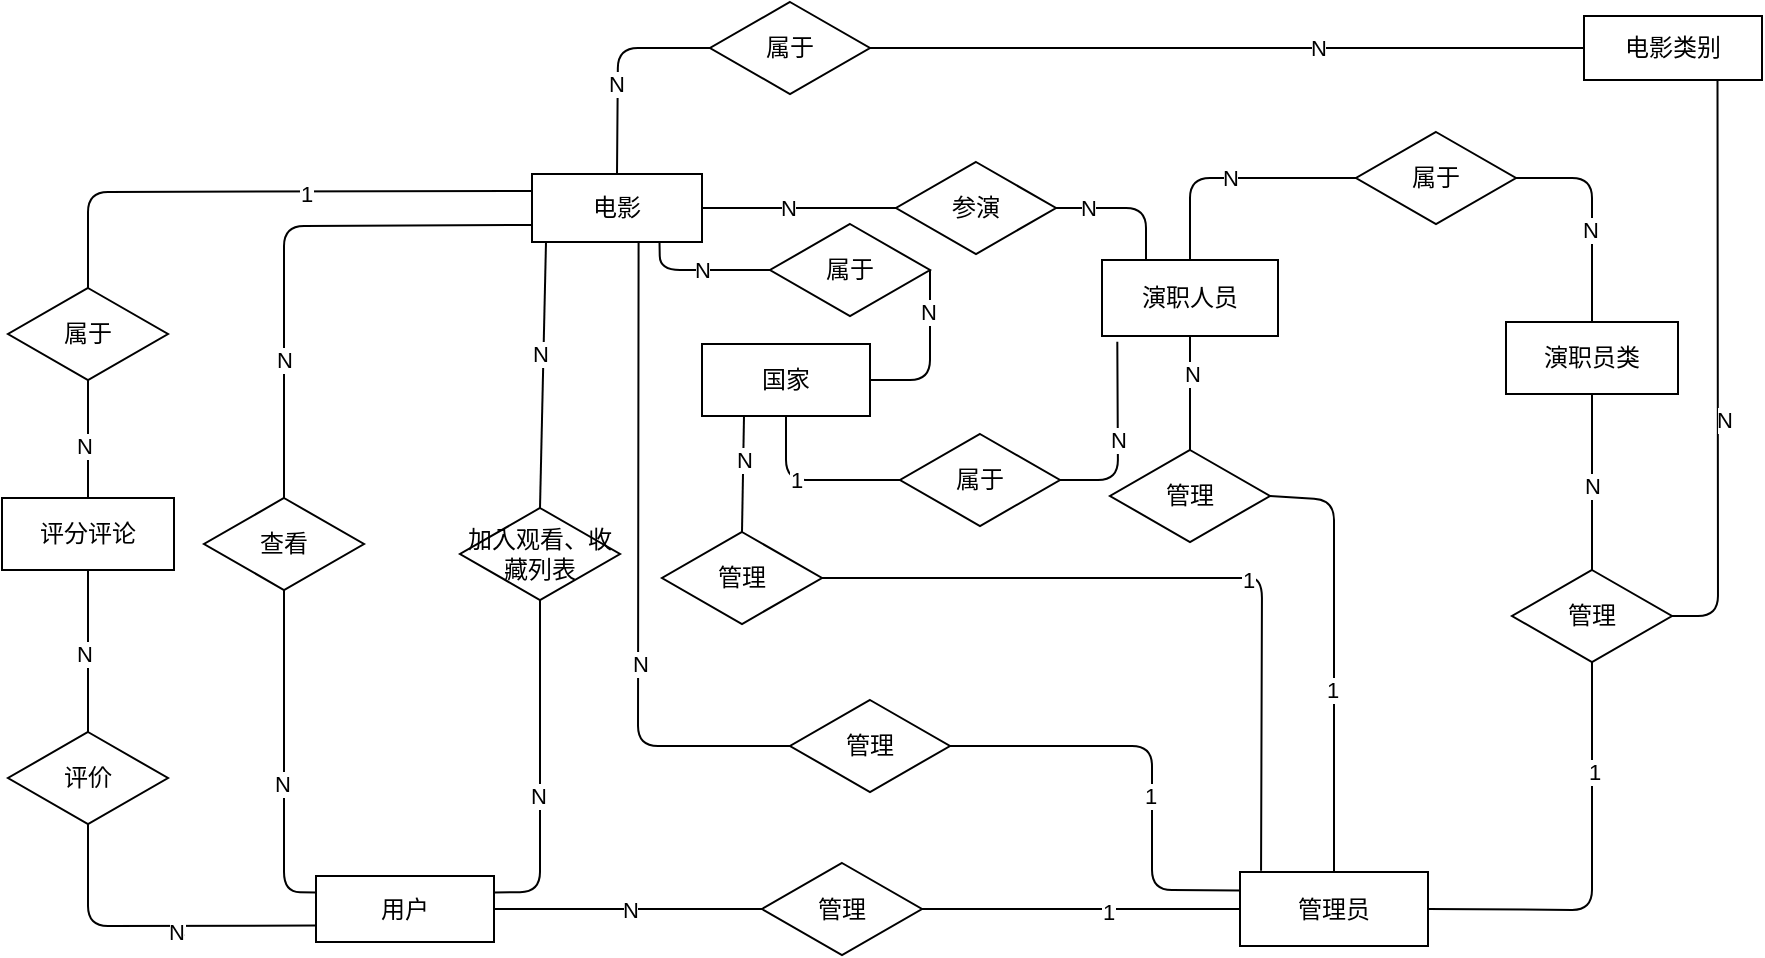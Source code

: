 <mxfile version="14.7.0" type="github">
  <diagram id="ZiRw5hhcfz6iniJ0ADSh" name="Page-1">
    <mxGraphModel dx="2141" dy="715" grid="0" gridSize="10" guides="1" tooltips="1" connect="1" arrows="1" fold="1" page="1" pageScale="1" pageWidth="827" pageHeight="1169" math="0" shadow="0">
      <root>
        <mxCell id="0" />
        <mxCell id="1" parent="0" />
        <mxCell id="UpRpD-XvQ8VQ6zS4yWOL-1" value="电影" style="rounded=0;whiteSpace=wrap;html=1;" vertex="1" parent="1">
          <mxGeometry x="207" y="276" width="85" height="34" as="geometry" />
        </mxCell>
        <mxCell id="UpRpD-XvQ8VQ6zS4yWOL-2" value="演职人员" style="whiteSpace=wrap;html=1;" vertex="1" parent="1">
          <mxGeometry x="492" y="319" width="88" height="38" as="geometry" />
        </mxCell>
        <mxCell id="UpRpD-XvQ8VQ6zS4yWOL-3" value="国家" style="whiteSpace=wrap;html=1;" vertex="1" parent="1">
          <mxGeometry x="292" y="361" width="84" height="36" as="geometry" />
        </mxCell>
        <mxCell id="UpRpD-XvQ8VQ6zS4yWOL-4" value="演职员类" style="whiteSpace=wrap;html=1;" vertex="1" parent="1">
          <mxGeometry x="694" y="350" width="86" height="36" as="geometry" />
        </mxCell>
        <mxCell id="UpRpD-XvQ8VQ6zS4yWOL-5" value="管理员" style="whiteSpace=wrap;html=1;" vertex="1" parent="1">
          <mxGeometry x="561" y="625" width="94" height="37" as="geometry" />
        </mxCell>
        <mxCell id="UpRpD-XvQ8VQ6zS4yWOL-6" value="用户" style="whiteSpace=wrap;html=1;" vertex="1" parent="1">
          <mxGeometry x="99" y="627" width="89" height="33" as="geometry" />
        </mxCell>
        <mxCell id="UpRpD-XvQ8VQ6zS4yWOL-7" value="评分评论" style="whiteSpace=wrap;html=1;" vertex="1" parent="1">
          <mxGeometry x="-58" y="438" width="86" height="36" as="geometry" />
        </mxCell>
        <mxCell id="UpRpD-XvQ8VQ6zS4yWOL-8" value="管理" style="rhombus;whiteSpace=wrap;html=1;" vertex="1" parent="1">
          <mxGeometry x="322" y="620.5" width="80" height="46" as="geometry" />
        </mxCell>
        <mxCell id="UpRpD-XvQ8VQ6zS4yWOL-9" value="" style="endArrow=none;html=1;entryX=1;entryY=0.5;entryDx=0;entryDy=0;exitX=0;exitY=0.5;exitDx=0;exitDy=0;" edge="1" parent="1" source="UpRpD-XvQ8VQ6zS4yWOL-8" target="UpRpD-XvQ8VQ6zS4yWOL-6">
          <mxGeometry width="50" height="50" relative="1" as="geometry">
            <mxPoint x="322" y="644" as="sourcePoint" />
            <mxPoint x="379" y="593" as="targetPoint" />
          </mxGeometry>
        </mxCell>
        <mxCell id="UpRpD-XvQ8VQ6zS4yWOL-11" value="N" style="edgeLabel;html=1;align=center;verticalAlign=middle;resizable=0;points=[];" vertex="1" connectable="0" parent="UpRpD-XvQ8VQ6zS4yWOL-9">
          <mxGeometry x="-0.391" y="1" relative="1" as="geometry">
            <mxPoint x="-25" y="-1" as="offset" />
          </mxGeometry>
        </mxCell>
        <mxCell id="UpRpD-XvQ8VQ6zS4yWOL-10" value="" style="endArrow=none;html=1;entryX=1;entryY=0.5;entryDx=0;entryDy=0;exitX=0;exitY=0.5;exitDx=0;exitDy=0;" edge="1" parent="1" source="UpRpD-XvQ8VQ6zS4yWOL-5" target="UpRpD-XvQ8VQ6zS4yWOL-8">
          <mxGeometry width="50" height="50" relative="1" as="geometry">
            <mxPoint x="541" y="652" as="sourcePoint" />
            <mxPoint x="407" y="652" as="targetPoint" />
          </mxGeometry>
        </mxCell>
        <mxCell id="UpRpD-XvQ8VQ6zS4yWOL-12" value="1" style="edgeLabel;html=1;align=center;verticalAlign=middle;resizable=0;points=[];" vertex="1" connectable="0" parent="UpRpD-XvQ8VQ6zS4yWOL-10">
          <mxGeometry x="-0.161" y="1" relative="1" as="geometry">
            <mxPoint as="offset" />
          </mxGeometry>
        </mxCell>
        <mxCell id="UpRpD-XvQ8VQ6zS4yWOL-13" value="管理" style="rhombus;whiteSpace=wrap;html=1;" vertex="1" parent="1">
          <mxGeometry x="336" y="539" width="80" height="46" as="geometry" />
        </mxCell>
        <mxCell id="UpRpD-XvQ8VQ6zS4yWOL-14" value="" style="endArrow=none;html=1;entryX=0.627;entryY=0.986;entryDx=0;entryDy=0;exitX=0;exitY=0.5;exitDx=0;exitDy=0;entryPerimeter=0;" edge="1" parent="1" source="UpRpD-XvQ8VQ6zS4yWOL-13" target="UpRpD-XvQ8VQ6zS4yWOL-1">
          <mxGeometry width="50" height="50" relative="1" as="geometry">
            <mxPoint x="529.5" y="509.5" as="sourcePoint" />
            <mxPoint x="320" y="497.0" as="targetPoint" />
            <Array as="points">
              <mxPoint x="260" y="562" />
            </Array>
          </mxGeometry>
        </mxCell>
        <mxCell id="UpRpD-XvQ8VQ6zS4yWOL-54" value="N" style="edgeLabel;html=1;align=center;verticalAlign=middle;resizable=0;points=[];" vertex="1" connectable="0" parent="UpRpD-XvQ8VQ6zS4yWOL-14">
          <mxGeometry x="-0.285" y="-1" relative="1" as="geometry">
            <mxPoint as="offset" />
          </mxGeometry>
        </mxCell>
        <mxCell id="UpRpD-XvQ8VQ6zS4yWOL-16" value="" style="endArrow=none;html=1;entryX=1;entryY=0.5;entryDx=0;entryDy=0;exitX=0;exitY=0.25;exitDx=0;exitDy=0;" edge="1" parent="1" target="UpRpD-XvQ8VQ6zS4yWOL-13" source="UpRpD-XvQ8VQ6zS4yWOL-5">
          <mxGeometry width="50" height="50" relative="1" as="geometry">
            <mxPoint x="768.5" y="509" as="sourcePoint" />
            <mxPoint x="614.5" y="517.5" as="targetPoint" />
            <Array as="points">
              <mxPoint x="517" y="634" />
              <mxPoint x="517" y="562" />
            </Array>
          </mxGeometry>
        </mxCell>
        <mxCell id="UpRpD-XvQ8VQ6zS4yWOL-17" value="1" style="edgeLabel;html=1;align=center;verticalAlign=middle;resizable=0;points=[];" vertex="1" connectable="0" parent="UpRpD-XvQ8VQ6zS4yWOL-16">
          <mxGeometry x="-0.161" y="1" relative="1" as="geometry">
            <mxPoint as="offset" />
          </mxGeometry>
        </mxCell>
        <mxCell id="UpRpD-XvQ8VQ6zS4yWOL-18" value="管理" style="rhombus;whiteSpace=wrap;html=1;" vertex="1" parent="1">
          <mxGeometry x="697" y="474" width="80" height="46" as="geometry" />
        </mxCell>
        <mxCell id="UpRpD-XvQ8VQ6zS4yWOL-19" value="" style="endArrow=none;html=1;exitX=0.5;exitY=0;exitDx=0;exitDy=0;entryX=0.5;entryY=1;entryDx=0;entryDy=0;" edge="1" parent="1" source="UpRpD-XvQ8VQ6zS4yWOL-18" target="UpRpD-XvQ8VQ6zS4yWOL-4">
          <mxGeometry width="50" height="50" relative="1" as="geometry">
            <mxPoint x="594" y="465.5" as="sourcePoint" />
            <mxPoint x="716" y="391" as="targetPoint" />
          </mxGeometry>
        </mxCell>
        <mxCell id="UpRpD-XvQ8VQ6zS4yWOL-23" value="N" style="edgeLabel;html=1;align=center;verticalAlign=middle;resizable=0;points=[];" vertex="1" connectable="0" parent="UpRpD-XvQ8VQ6zS4yWOL-19">
          <mxGeometry x="-0.05" relative="1" as="geometry">
            <mxPoint as="offset" />
          </mxGeometry>
        </mxCell>
        <mxCell id="UpRpD-XvQ8VQ6zS4yWOL-21" value="" style="endArrow=none;html=1;entryX=0.5;entryY=1;entryDx=0;entryDy=0;exitX=1;exitY=0.5;exitDx=0;exitDy=0;" edge="1" parent="1" target="UpRpD-XvQ8VQ6zS4yWOL-18" source="UpRpD-XvQ8VQ6zS4yWOL-5">
          <mxGeometry width="50" height="50" relative="1" as="geometry">
            <mxPoint x="833" y="465" as="sourcePoint" />
            <mxPoint x="679" y="473.5" as="targetPoint" />
            <Array as="points">
              <mxPoint x="737" y="644" />
            </Array>
          </mxGeometry>
        </mxCell>
        <mxCell id="UpRpD-XvQ8VQ6zS4yWOL-73" value="1" style="edgeLabel;html=1;align=center;verticalAlign=middle;resizable=0;points=[];" vertex="1" connectable="0" parent="UpRpD-XvQ8VQ6zS4yWOL-21">
          <mxGeometry x="0.465" y="-1" relative="1" as="geometry">
            <mxPoint as="offset" />
          </mxGeometry>
        </mxCell>
        <mxCell id="UpRpD-XvQ8VQ6zS4yWOL-24" value="管理" style="rhombus;whiteSpace=wrap;html=1;" vertex="1" parent="1">
          <mxGeometry x="496" y="414" width="80" height="46" as="geometry" />
        </mxCell>
        <mxCell id="UpRpD-XvQ8VQ6zS4yWOL-25" value="" style="endArrow=none;html=1;entryX=0.5;entryY=1;entryDx=0;entryDy=0;exitX=0.5;exitY=0;exitDx=0;exitDy=0;" edge="1" parent="1" source="UpRpD-XvQ8VQ6zS4yWOL-24" target="UpRpD-XvQ8VQ6zS4yWOL-2">
          <mxGeometry width="50" height="50" relative="1" as="geometry">
            <mxPoint x="483.5" y="439" as="sourcePoint" />
            <mxPoint x="349.5" y="438.5" as="targetPoint" />
            <Array as="points" />
          </mxGeometry>
        </mxCell>
        <mxCell id="UpRpD-XvQ8VQ6zS4yWOL-29" value="N" style="edgeLabel;html=1;align=center;verticalAlign=middle;resizable=0;points=[];" vertex="1" connectable="0" parent="UpRpD-XvQ8VQ6zS4yWOL-25">
          <mxGeometry x="0.329" y="-1" relative="1" as="geometry">
            <mxPoint as="offset" />
          </mxGeometry>
        </mxCell>
        <mxCell id="UpRpD-XvQ8VQ6zS4yWOL-27" value="" style="endArrow=none;html=1;entryX=1;entryY=0.5;entryDx=0;entryDy=0;exitX=0.5;exitY=0;exitDx=0;exitDy=0;" edge="1" parent="1" target="UpRpD-XvQ8VQ6zS4yWOL-24" source="UpRpD-XvQ8VQ6zS4yWOL-5">
          <mxGeometry width="50" height="50" relative="1" as="geometry">
            <mxPoint x="692.0" y="620.5" as="sourcePoint" />
            <mxPoint x="568.5" y="447" as="targetPoint" />
            <Array as="points">
              <mxPoint x="608" y="439" />
            </Array>
          </mxGeometry>
        </mxCell>
        <mxCell id="UpRpD-XvQ8VQ6zS4yWOL-28" value="1" style="edgeLabel;html=1;align=center;verticalAlign=middle;resizable=0;points=[];" vertex="1" connectable="0" parent="UpRpD-XvQ8VQ6zS4yWOL-27">
          <mxGeometry x="-0.161" y="1" relative="1" as="geometry">
            <mxPoint as="offset" />
          </mxGeometry>
        </mxCell>
        <mxCell id="UpRpD-XvQ8VQ6zS4yWOL-30" value="管理" style="rhombus;whiteSpace=wrap;html=1;" vertex="1" parent="1">
          <mxGeometry x="272" y="455" width="80" height="46" as="geometry" />
        </mxCell>
        <mxCell id="UpRpD-XvQ8VQ6zS4yWOL-31" value="" style="endArrow=none;html=1;exitX=0.5;exitY=0;exitDx=0;exitDy=0;" edge="1" parent="1" source="UpRpD-XvQ8VQ6zS4yWOL-30">
          <mxGeometry width="50" height="50" relative="1" as="geometry">
            <mxPoint x="224" y="485" as="sourcePoint" />
            <mxPoint x="313" y="397" as="targetPoint" />
          </mxGeometry>
        </mxCell>
        <mxCell id="UpRpD-XvQ8VQ6zS4yWOL-104" value="N" style="edgeLabel;html=1;align=center;verticalAlign=middle;resizable=0;points=[];" vertex="1" connectable="0" parent="UpRpD-XvQ8VQ6zS4yWOL-31">
          <mxGeometry x="0.26" relative="1" as="geometry">
            <mxPoint as="offset" />
          </mxGeometry>
        </mxCell>
        <mxCell id="UpRpD-XvQ8VQ6zS4yWOL-41" value="" style="endArrow=none;html=1;entryX=1;entryY=0.5;entryDx=0;entryDy=0;exitX=0.112;exitY=-0.017;exitDx=0;exitDy=0;fontStyle=1;exitPerimeter=0;" edge="1" parent="1" source="UpRpD-XvQ8VQ6zS4yWOL-5" target="UpRpD-XvQ8VQ6zS4yWOL-30">
          <mxGeometry width="50" height="50" relative="1" as="geometry">
            <mxPoint x="437" y="579" as="sourcePoint" />
            <mxPoint x="434.0" y="469" as="targetPoint" />
            <Array as="points">
              <mxPoint x="572" y="478" />
              <mxPoint x="560" y="478" />
            </Array>
          </mxGeometry>
        </mxCell>
        <mxCell id="UpRpD-XvQ8VQ6zS4yWOL-42" value="1" style="edgeLabel;html=1;align=center;verticalAlign=middle;resizable=0;points=[];" vertex="1" connectable="0" parent="UpRpD-XvQ8VQ6zS4yWOL-41">
          <mxGeometry x="-0.161" y="1" relative="1" as="geometry">
            <mxPoint as="offset" />
          </mxGeometry>
        </mxCell>
        <mxCell id="UpRpD-XvQ8VQ6zS4yWOL-43" value="属于" style="rhombus;whiteSpace=wrap;html=1;" vertex="1" parent="1">
          <mxGeometry x="619" y="255" width="80" height="46" as="geometry" />
        </mxCell>
        <mxCell id="UpRpD-XvQ8VQ6zS4yWOL-44" value="" style="endArrow=none;html=1;entryX=0.5;entryY=0;entryDx=0;entryDy=0;exitX=0;exitY=0.5;exitDx=0;exitDy=0;" edge="1" parent="1" source="UpRpD-XvQ8VQ6zS4yWOL-43" target="UpRpD-XvQ8VQ6zS4yWOL-2">
          <mxGeometry width="50" height="50" relative="1" as="geometry">
            <mxPoint x="663" y="275.5" as="sourcePoint" />
            <mxPoint x="529" y="275" as="targetPoint" />
            <Array as="points">
              <mxPoint x="536" y="278" />
            </Array>
          </mxGeometry>
        </mxCell>
        <mxCell id="UpRpD-XvQ8VQ6zS4yWOL-45" value="N" style="edgeLabel;html=1;align=center;verticalAlign=middle;resizable=0;points=[];" vertex="1" connectable="0" parent="UpRpD-XvQ8VQ6zS4yWOL-44">
          <mxGeometry x="-0.391" y="1" relative="1" as="geometry">
            <mxPoint x="-25" y="-1" as="offset" />
          </mxGeometry>
        </mxCell>
        <mxCell id="UpRpD-XvQ8VQ6zS4yWOL-46" value="" style="endArrow=none;html=1;entryX=1;entryY=0.5;entryDx=0;entryDy=0;exitX=0.5;exitY=0;exitDx=0;exitDy=0;" edge="1" parent="1" target="UpRpD-XvQ8VQ6zS4yWOL-43" source="UpRpD-XvQ8VQ6zS4yWOL-4">
          <mxGeometry width="50" height="50" relative="1" as="geometry">
            <mxPoint x="887" y="373" as="sourcePoint" />
            <mxPoint x="748" y="283.5" as="targetPoint" />
            <Array as="points">
              <mxPoint x="737" y="278" />
            </Array>
          </mxGeometry>
        </mxCell>
        <mxCell id="UpRpD-XvQ8VQ6zS4yWOL-47" value="N" style="edgeLabel;html=1;align=center;verticalAlign=middle;resizable=0;points=[];" vertex="1" connectable="0" parent="UpRpD-XvQ8VQ6zS4yWOL-46">
          <mxGeometry x="-0.161" y="1" relative="1" as="geometry">
            <mxPoint as="offset" />
          </mxGeometry>
        </mxCell>
        <mxCell id="UpRpD-XvQ8VQ6zS4yWOL-48" value="属于" style="rhombus;whiteSpace=wrap;html=1;" vertex="1" parent="1">
          <mxGeometry x="391" y="406" width="80" height="46" as="geometry" />
        </mxCell>
        <mxCell id="UpRpD-XvQ8VQ6zS4yWOL-49" value="" style="endArrow=none;html=1;entryX=0.5;entryY=1;entryDx=0;entryDy=0;exitX=0;exitY=0.5;exitDx=0;exitDy=0;" edge="1" parent="1" source="UpRpD-XvQ8VQ6zS4yWOL-48" target="UpRpD-XvQ8VQ6zS4yWOL-3">
          <mxGeometry width="50" height="50" relative="1" as="geometry">
            <mxPoint x="393" y="203.5" as="sourcePoint" />
            <mxPoint x="259" y="203" as="targetPoint" />
            <Array as="points">
              <mxPoint x="334" y="429" />
            </Array>
          </mxGeometry>
        </mxCell>
        <mxCell id="UpRpD-XvQ8VQ6zS4yWOL-50" value="1" style="edgeLabel;html=1;align=center;verticalAlign=middle;resizable=0;points=[];" vertex="1" connectable="0" parent="UpRpD-XvQ8VQ6zS4yWOL-49">
          <mxGeometry x="-0.391" y="1" relative="1" as="geometry">
            <mxPoint x="-25" y="-1" as="offset" />
          </mxGeometry>
        </mxCell>
        <mxCell id="UpRpD-XvQ8VQ6zS4yWOL-51" value="N" style="endArrow=none;html=1;entryX=1;entryY=0.5;entryDx=0;entryDy=0;exitX=0.087;exitY=1.075;exitDx=0;exitDy=0;exitPerimeter=0;" edge="1" parent="1" target="UpRpD-XvQ8VQ6zS4yWOL-48" source="UpRpD-XvQ8VQ6zS4yWOL-2">
          <mxGeometry width="50" height="50" relative="1" as="geometry">
            <mxPoint x="532" y="313" as="sourcePoint" />
            <mxPoint x="478" y="211.5" as="targetPoint" />
            <Array as="points">
              <mxPoint x="500" y="429" />
            </Array>
          </mxGeometry>
        </mxCell>
        <mxCell id="UpRpD-XvQ8VQ6zS4yWOL-55" value="参演" style="rhombus;whiteSpace=wrap;html=1;" vertex="1" parent="1">
          <mxGeometry x="389" y="270" width="80" height="46" as="geometry" />
        </mxCell>
        <mxCell id="UpRpD-XvQ8VQ6zS4yWOL-56" value="" style="endArrow=none;html=1;entryX=1;entryY=0.5;entryDx=0;entryDy=0;exitX=0;exitY=0.5;exitDx=0;exitDy=0;" edge="1" parent="1" source="UpRpD-XvQ8VQ6zS4yWOL-55" target="UpRpD-XvQ8VQ6zS4yWOL-1">
          <mxGeometry width="50" height="50" relative="1" as="geometry">
            <mxPoint x="355" y="236.5" as="sourcePoint" />
            <mxPoint x="221" y="236" as="targetPoint" />
          </mxGeometry>
        </mxCell>
        <mxCell id="UpRpD-XvQ8VQ6zS4yWOL-57" value="N" style="edgeLabel;html=1;align=center;verticalAlign=middle;resizable=0;points=[];" vertex="1" connectable="0" parent="UpRpD-XvQ8VQ6zS4yWOL-56">
          <mxGeometry x="-0.391" y="1" relative="1" as="geometry">
            <mxPoint x="-25" y="-1" as="offset" />
          </mxGeometry>
        </mxCell>
        <mxCell id="UpRpD-XvQ8VQ6zS4yWOL-58" value="" style="endArrow=none;html=1;entryX=1;entryY=0.5;entryDx=0;entryDy=0;exitX=0.25;exitY=0;exitDx=0;exitDy=0;" edge="1" parent="1" target="UpRpD-XvQ8VQ6zS4yWOL-55" source="UpRpD-XvQ8VQ6zS4yWOL-2">
          <mxGeometry width="50" height="50" relative="1" as="geometry">
            <mxPoint x="594.0" y="236" as="sourcePoint" />
            <mxPoint x="440" y="244.5" as="targetPoint" />
            <Array as="points">
              <mxPoint x="514" y="293" />
            </Array>
          </mxGeometry>
        </mxCell>
        <mxCell id="UpRpD-XvQ8VQ6zS4yWOL-106" value="N" style="edgeLabel;html=1;align=center;verticalAlign=middle;resizable=0;points=[];" vertex="1" connectable="0" parent="UpRpD-XvQ8VQ6zS4yWOL-58">
          <mxGeometry x="0.563" relative="1" as="geometry">
            <mxPoint as="offset" />
          </mxGeometry>
        </mxCell>
        <mxCell id="UpRpD-XvQ8VQ6zS4yWOL-60" value="属于" style="rhombus;whiteSpace=wrap;html=1;" vertex="1" parent="1">
          <mxGeometry x="326" y="301" width="80" height="46" as="geometry" />
        </mxCell>
        <mxCell id="UpRpD-XvQ8VQ6zS4yWOL-61" value="N" style="endArrow=none;html=1;entryX=0.75;entryY=1;entryDx=0;entryDy=0;exitX=0;exitY=0.5;exitDx=0;exitDy=0;" edge="1" parent="1" source="UpRpD-XvQ8VQ6zS4yWOL-60" target="UpRpD-XvQ8VQ6zS4yWOL-1">
          <mxGeometry width="50" height="50" relative="1" as="geometry">
            <mxPoint x="326" y="324.5" as="sourcePoint" />
            <mxPoint x="192" y="324" as="targetPoint" />
            <Array as="points">
              <mxPoint x="271" y="324" />
            </Array>
          </mxGeometry>
        </mxCell>
        <mxCell id="UpRpD-XvQ8VQ6zS4yWOL-63" value="" style="endArrow=none;html=1;entryX=1;entryY=0.5;entryDx=0;entryDy=0;exitX=1;exitY=0.5;exitDx=0;exitDy=0;" edge="1" parent="1" target="UpRpD-XvQ8VQ6zS4yWOL-60" source="UpRpD-XvQ8VQ6zS4yWOL-3">
          <mxGeometry width="50" height="50" relative="1" as="geometry">
            <mxPoint x="565.0" y="324" as="sourcePoint" />
            <mxPoint x="411" y="332.5" as="targetPoint" />
            <Array as="points">
              <mxPoint x="406" y="379" />
            </Array>
          </mxGeometry>
        </mxCell>
        <mxCell id="UpRpD-XvQ8VQ6zS4yWOL-65" value="N" style="edgeLabel;html=1;align=center;verticalAlign=middle;resizable=0;points=[];" vertex="1" connectable="0" parent="UpRpD-XvQ8VQ6zS4yWOL-63">
          <mxGeometry x="0.517" y="1" relative="1" as="geometry">
            <mxPoint as="offset" />
          </mxGeometry>
        </mxCell>
        <mxCell id="UpRpD-XvQ8VQ6zS4yWOL-66" value="电影类别" style="whiteSpace=wrap;html=1;" vertex="1" parent="1">
          <mxGeometry x="733" y="197" width="89" height="32" as="geometry" />
        </mxCell>
        <mxCell id="UpRpD-XvQ8VQ6zS4yWOL-67" value="属于" style="rhombus;whiteSpace=wrap;html=1;" vertex="1" parent="1">
          <mxGeometry x="296" y="190" width="80" height="46" as="geometry" />
        </mxCell>
        <mxCell id="UpRpD-XvQ8VQ6zS4yWOL-70" value="" style="endArrow=none;html=1;exitX=0.5;exitY=0;exitDx=0;exitDy=0;entryX=0;entryY=0.5;entryDx=0;entryDy=0;" edge="1" parent="1" target="UpRpD-XvQ8VQ6zS4yWOL-67" source="UpRpD-XvQ8VQ6zS4yWOL-1">
          <mxGeometry width="50" height="50" relative="1" as="geometry">
            <mxPoint x="519.75" y="139" as="sourcePoint" />
            <mxPoint x="299" y="213" as="targetPoint" />
            <Array as="points">
              <mxPoint x="250" y="213" />
            </Array>
          </mxGeometry>
        </mxCell>
        <mxCell id="UpRpD-XvQ8VQ6zS4yWOL-71" value="N" style="edgeLabel;html=1;align=center;verticalAlign=middle;resizable=0;points=[];" vertex="1" connectable="0" parent="UpRpD-XvQ8VQ6zS4yWOL-70">
          <mxGeometry x="-0.161" y="1" relative="1" as="geometry">
            <mxPoint as="offset" />
          </mxGeometry>
        </mxCell>
        <mxCell id="UpRpD-XvQ8VQ6zS4yWOL-74" value="属于" style="rhombus;whiteSpace=wrap;html=1;" vertex="1" parent="1">
          <mxGeometry x="-55" y="333" width="80" height="46" as="geometry" />
        </mxCell>
        <mxCell id="UpRpD-XvQ8VQ6zS4yWOL-75" value="" style="endArrow=none;html=1;entryX=0.5;entryY=0;entryDx=0;entryDy=0;exitX=0.5;exitY=1;exitDx=0;exitDy=0;" edge="1" parent="1" source="UpRpD-XvQ8VQ6zS4yWOL-74" target="UpRpD-XvQ8VQ6zS4yWOL-7">
          <mxGeometry width="50" height="50" relative="1" as="geometry">
            <mxPoint x="-5" y="380.5" as="sourcePoint" />
            <mxPoint x="-139" y="380" as="targetPoint" />
          </mxGeometry>
        </mxCell>
        <mxCell id="UpRpD-XvQ8VQ6zS4yWOL-79" value="N" style="edgeLabel;html=1;align=center;verticalAlign=middle;resizable=0;points=[];" vertex="1" connectable="0" parent="UpRpD-XvQ8VQ6zS4yWOL-75">
          <mxGeometry x="0.113" y="-2" relative="1" as="geometry">
            <mxPoint as="offset" />
          </mxGeometry>
        </mxCell>
        <mxCell id="UpRpD-XvQ8VQ6zS4yWOL-77" value="" style="endArrow=none;html=1;entryX=0.5;entryY=0;entryDx=0;entryDy=0;exitX=0;exitY=0.25;exitDx=0;exitDy=0;" edge="1" parent="1" target="UpRpD-XvQ8VQ6zS4yWOL-74" source="UpRpD-XvQ8VQ6zS4yWOL-1">
          <mxGeometry width="50" height="50" relative="1" as="geometry">
            <mxPoint x="234.0" y="380" as="sourcePoint" />
            <mxPoint x="80" y="388.5" as="targetPoint" />
            <Array as="points">
              <mxPoint x="-15" y="285" />
            </Array>
          </mxGeometry>
        </mxCell>
        <mxCell id="UpRpD-XvQ8VQ6zS4yWOL-78" value="1" style="edgeLabel;html=1;align=center;verticalAlign=middle;resizable=0;points=[];" vertex="1" connectable="0" parent="UpRpD-XvQ8VQ6zS4yWOL-77">
          <mxGeometry x="-0.161" y="1" relative="1" as="geometry">
            <mxPoint as="offset" />
          </mxGeometry>
        </mxCell>
        <mxCell id="UpRpD-XvQ8VQ6zS4yWOL-80" value="评价" style="rhombus;whiteSpace=wrap;html=1;" vertex="1" parent="1">
          <mxGeometry x="-55" y="555" width="80" height="46" as="geometry" />
        </mxCell>
        <mxCell id="UpRpD-XvQ8VQ6zS4yWOL-81" value="" style="endArrow=none;html=1;exitX=0.5;exitY=0;exitDx=0;exitDy=0;" edge="1" parent="1" source="UpRpD-XvQ8VQ6zS4yWOL-80">
          <mxGeometry width="50" height="50" relative="1" as="geometry">
            <mxPoint x="3" y="554.5" as="sourcePoint" />
            <mxPoint x="-15" y="474" as="targetPoint" />
          </mxGeometry>
        </mxCell>
        <mxCell id="UpRpD-XvQ8VQ6zS4yWOL-86" value="N" style="edgeLabel;html=1;align=center;verticalAlign=middle;resizable=0;points=[];" vertex="1" connectable="0" parent="UpRpD-XvQ8VQ6zS4yWOL-81">
          <mxGeometry x="-0.026" y="2" relative="1" as="geometry">
            <mxPoint as="offset" />
          </mxGeometry>
        </mxCell>
        <mxCell id="UpRpD-XvQ8VQ6zS4yWOL-83" value="" style="endArrow=none;html=1;entryX=0.5;entryY=1;entryDx=0;entryDy=0;exitX=0;exitY=0.75;exitDx=0;exitDy=0;" edge="1" parent="1" target="UpRpD-XvQ8VQ6zS4yWOL-80" source="UpRpD-XvQ8VQ6zS4yWOL-6">
          <mxGeometry width="50" height="50" relative="1" as="geometry">
            <mxPoint x="242.0" y="554" as="sourcePoint" />
            <mxPoint x="88" y="562.5" as="targetPoint" />
            <Array as="points">
              <mxPoint x="-15" y="652" />
            </Array>
          </mxGeometry>
        </mxCell>
        <mxCell id="UpRpD-XvQ8VQ6zS4yWOL-84" value="1" style="edgeLabel;html=1;align=center;verticalAlign=middle;resizable=0;points=[];" vertex="1" connectable="0" parent="UpRpD-XvQ8VQ6zS4yWOL-83">
          <mxGeometry x="-0.161" y="1" relative="1" as="geometry">
            <mxPoint as="offset" />
          </mxGeometry>
        </mxCell>
        <mxCell id="UpRpD-XvQ8VQ6zS4yWOL-85" value="N" style="edgeLabel;html=1;align=center;verticalAlign=middle;resizable=0;points=[];" vertex="1" connectable="0" parent="UpRpD-XvQ8VQ6zS4yWOL-83">
          <mxGeometry x="-0.151" y="3" relative="1" as="geometry">
            <mxPoint as="offset" />
          </mxGeometry>
        </mxCell>
        <mxCell id="UpRpD-XvQ8VQ6zS4yWOL-87" value="查看" style="rhombus;whiteSpace=wrap;html=1;" vertex="1" parent="1">
          <mxGeometry x="43" y="438" width="80" height="46" as="geometry" />
        </mxCell>
        <mxCell id="UpRpD-XvQ8VQ6zS4yWOL-88" value="" style="endArrow=none;html=1;entryX=0;entryY=0.75;entryDx=0;entryDy=0;exitX=0.5;exitY=0;exitDx=0;exitDy=0;" edge="1" parent="1" source="UpRpD-XvQ8VQ6zS4yWOL-87" target="UpRpD-XvQ8VQ6zS4yWOL-1">
          <mxGeometry width="50" height="50" relative="1" as="geometry">
            <mxPoint x="402" y="724" as="sourcePoint" />
            <mxPoint x="268" y="723.5" as="targetPoint" />
            <Array as="points">
              <mxPoint x="83" y="302" />
            </Array>
          </mxGeometry>
        </mxCell>
        <mxCell id="UpRpD-XvQ8VQ6zS4yWOL-92" value="N" style="edgeLabel;html=1;align=center;verticalAlign=middle;resizable=0;points=[];" vertex="1" connectable="0" parent="UpRpD-XvQ8VQ6zS4yWOL-88">
          <mxGeometry x="-0.471" relative="1" as="geometry">
            <mxPoint as="offset" />
          </mxGeometry>
        </mxCell>
        <mxCell id="UpRpD-XvQ8VQ6zS4yWOL-90" value="" style="endArrow=none;html=1;entryX=0.5;entryY=1;entryDx=0;entryDy=0;exitX=0;exitY=0.25;exitDx=0;exitDy=0;" edge="1" parent="1" target="UpRpD-XvQ8VQ6zS4yWOL-87" source="UpRpD-XvQ8VQ6zS4yWOL-6">
          <mxGeometry width="50" height="50" relative="1" as="geometry">
            <mxPoint x="641.0" y="723.5" as="sourcePoint" />
            <mxPoint x="487" y="732" as="targetPoint" />
            <Array as="points">
              <mxPoint x="83" y="635" />
            </Array>
          </mxGeometry>
        </mxCell>
        <mxCell id="UpRpD-XvQ8VQ6zS4yWOL-91" value="N" style="edgeLabel;html=1;align=center;verticalAlign=middle;resizable=0;points=[];" vertex="1" connectable="0" parent="UpRpD-XvQ8VQ6zS4yWOL-90">
          <mxGeometry x="-0.161" y="1" relative="1" as="geometry">
            <mxPoint as="offset" />
          </mxGeometry>
        </mxCell>
        <mxCell id="UpRpD-XvQ8VQ6zS4yWOL-93" value="加入观看、收藏列表" style="rhombus;whiteSpace=wrap;html=1;" vertex="1" parent="1">
          <mxGeometry x="171" y="443" width="80" height="46" as="geometry" />
        </mxCell>
        <mxCell id="UpRpD-XvQ8VQ6zS4yWOL-94" value="" style="endArrow=none;html=1;exitX=0.5;exitY=0;exitDx=0;exitDy=0;" edge="1" parent="1" source="UpRpD-XvQ8VQ6zS4yWOL-93">
          <mxGeometry width="50" height="50" relative="1" as="geometry">
            <mxPoint x="137" y="483.5" as="sourcePoint" />
            <mxPoint x="214" y="310" as="targetPoint" />
          </mxGeometry>
        </mxCell>
        <mxCell id="UpRpD-XvQ8VQ6zS4yWOL-98" value="N" style="edgeLabel;html=1;align=center;verticalAlign=middle;resizable=0;points=[];" vertex="1" connectable="0" parent="UpRpD-XvQ8VQ6zS4yWOL-94">
          <mxGeometry x="0.167" y="2" relative="1" as="geometry">
            <mxPoint as="offset" />
          </mxGeometry>
        </mxCell>
        <mxCell id="UpRpD-XvQ8VQ6zS4yWOL-96" value="" style="endArrow=none;html=1;entryX=0.5;entryY=1;entryDx=0;entryDy=0;exitX=1;exitY=0.25;exitDx=0;exitDy=0;" edge="1" parent="1" target="UpRpD-XvQ8VQ6zS4yWOL-93" source="UpRpD-XvQ8VQ6zS4yWOL-6">
          <mxGeometry width="50" height="50" relative="1" as="geometry">
            <mxPoint x="376.0" y="483" as="sourcePoint" />
            <mxPoint x="222" y="491.5" as="targetPoint" />
            <Array as="points">
              <mxPoint x="211" y="635" />
            </Array>
          </mxGeometry>
        </mxCell>
        <mxCell id="UpRpD-XvQ8VQ6zS4yWOL-97" value="N" style="edgeLabel;html=1;align=center;verticalAlign=middle;resizable=0;points=[];" vertex="1" connectable="0" parent="UpRpD-XvQ8VQ6zS4yWOL-96">
          <mxGeometry x="-0.161" y="1" relative="1" as="geometry">
            <mxPoint as="offset" />
          </mxGeometry>
        </mxCell>
        <mxCell id="UpRpD-XvQ8VQ6zS4yWOL-100" value="" style="endArrow=none;html=1;entryX=1;entryY=0.5;entryDx=0;entryDy=0;exitX=0;exitY=0.5;exitDx=0;exitDy=0;" edge="1" parent="1" source="UpRpD-XvQ8VQ6zS4yWOL-66" target="UpRpD-XvQ8VQ6zS4yWOL-67">
          <mxGeometry width="50" height="50" relative="1" as="geometry">
            <mxPoint x="550" y="202" as="sourcePoint" />
            <mxPoint x="416.0" y="202" as="targetPoint" />
          </mxGeometry>
        </mxCell>
        <mxCell id="UpRpD-XvQ8VQ6zS4yWOL-101" value="N" style="edgeLabel;html=1;align=center;verticalAlign=middle;resizable=0;points=[];" vertex="1" connectable="0" parent="UpRpD-XvQ8VQ6zS4yWOL-100">
          <mxGeometry x="-0.391" y="1" relative="1" as="geometry">
            <mxPoint x="-25" y="-1" as="offset" />
          </mxGeometry>
        </mxCell>
        <mxCell id="UpRpD-XvQ8VQ6zS4yWOL-102" value="" style="endArrow=none;html=1;entryX=0.75;entryY=1;entryDx=0;entryDy=0;exitX=1;exitY=0.5;exitDx=0;exitDy=0;" edge="1" parent="1" source="UpRpD-XvQ8VQ6zS4yWOL-18" target="UpRpD-XvQ8VQ6zS4yWOL-66">
          <mxGeometry width="50" height="50" relative="1" as="geometry">
            <mxPoint x="805" y="333" as="sourcePoint" />
            <mxPoint x="855" y="283" as="targetPoint" />
            <Array as="points">
              <mxPoint x="800" y="497" />
            </Array>
          </mxGeometry>
        </mxCell>
        <mxCell id="UpRpD-XvQ8VQ6zS4yWOL-103" value="N" style="edgeLabel;html=1;align=center;verticalAlign=middle;resizable=0;points=[];" vertex="1" connectable="0" parent="UpRpD-XvQ8VQ6zS4yWOL-102">
          <mxGeometry x="-0.166" y="-3" relative="1" as="geometry">
            <mxPoint as="offset" />
          </mxGeometry>
        </mxCell>
      </root>
    </mxGraphModel>
  </diagram>
</mxfile>
